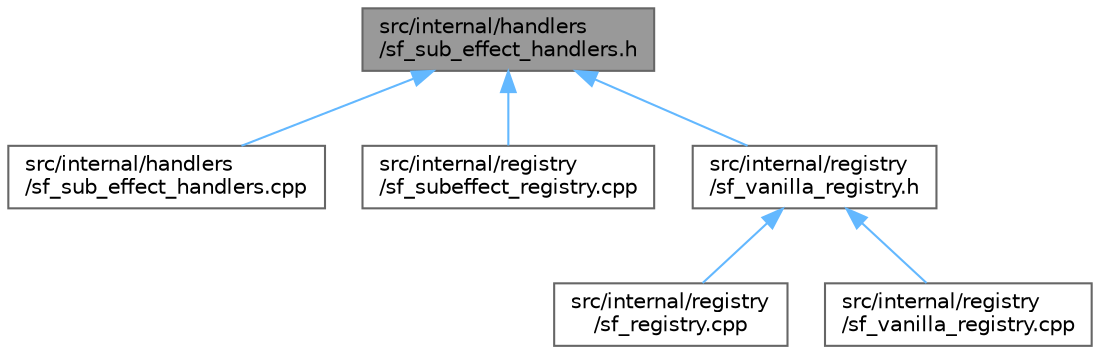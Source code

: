 digraph "src/internal/handlers/sf_sub_effect_handlers.h"
{
 // LATEX_PDF_SIZE
  bgcolor="transparent";
  edge [fontname=Helvetica,fontsize=10,labelfontname=Helvetica,labelfontsize=10];
  node [fontname=Helvetica,fontsize=10,shape=box,height=0.2,width=0.4];
  Node1 [id="Node000001",label="src/internal/handlers\l/sf_sub_effect_handlers.h",height=0.2,width=0.4,color="gray40", fillcolor="grey60", style="filled", fontcolor="black",tooltip=" "];
  Node1 -> Node2 [id="edge1_Node000001_Node000002",dir="back",color="steelblue1",style="solid",tooltip=" "];
  Node2 [id="Node000002",label="src/internal/handlers\l/sf_sub_effect_handlers.cpp",height=0.2,width=0.4,color="grey40", fillcolor="white", style="filled",URL="$sf__sub__effect__handlers_8cpp.html",tooltip=" "];
  Node1 -> Node3 [id="edge2_Node000001_Node000003",dir="back",color="steelblue1",style="solid",tooltip=" "];
  Node3 [id="Node000003",label="src/internal/registry\l/sf_subeffect_registry.cpp",height=0.2,width=0.4,color="grey40", fillcolor="white", style="filled",URL="$sf__subeffect__registry_8cpp.html",tooltip=" "];
  Node1 -> Node4 [id="edge3_Node000001_Node000004",dir="back",color="steelblue1",style="solid",tooltip=" "];
  Node4 [id="Node000004",label="src/internal/registry\l/sf_vanilla_registry.h",height=0.2,width=0.4,color="grey40", fillcolor="white", style="filled",URL="$sf__vanilla__registry_8h.html",tooltip=" "];
  Node4 -> Node5 [id="edge4_Node000004_Node000005",dir="back",color="steelblue1",style="solid",tooltip=" "];
  Node5 [id="Node000005",label="src/internal/registry\l/sf_registry.cpp",height=0.2,width=0.4,color="grey40", fillcolor="white", style="filled",URL="$sf__registry_8cpp.html",tooltip=" "];
  Node4 -> Node6 [id="edge5_Node000004_Node000006",dir="back",color="steelblue1",style="solid",tooltip=" "];
  Node6 [id="Node000006",label="src/internal/registry\l/sf_vanilla_registry.cpp",height=0.2,width=0.4,color="grey40", fillcolor="white", style="filled",URL="$sf__vanilla__registry_8cpp.html",tooltip=" "];
}
